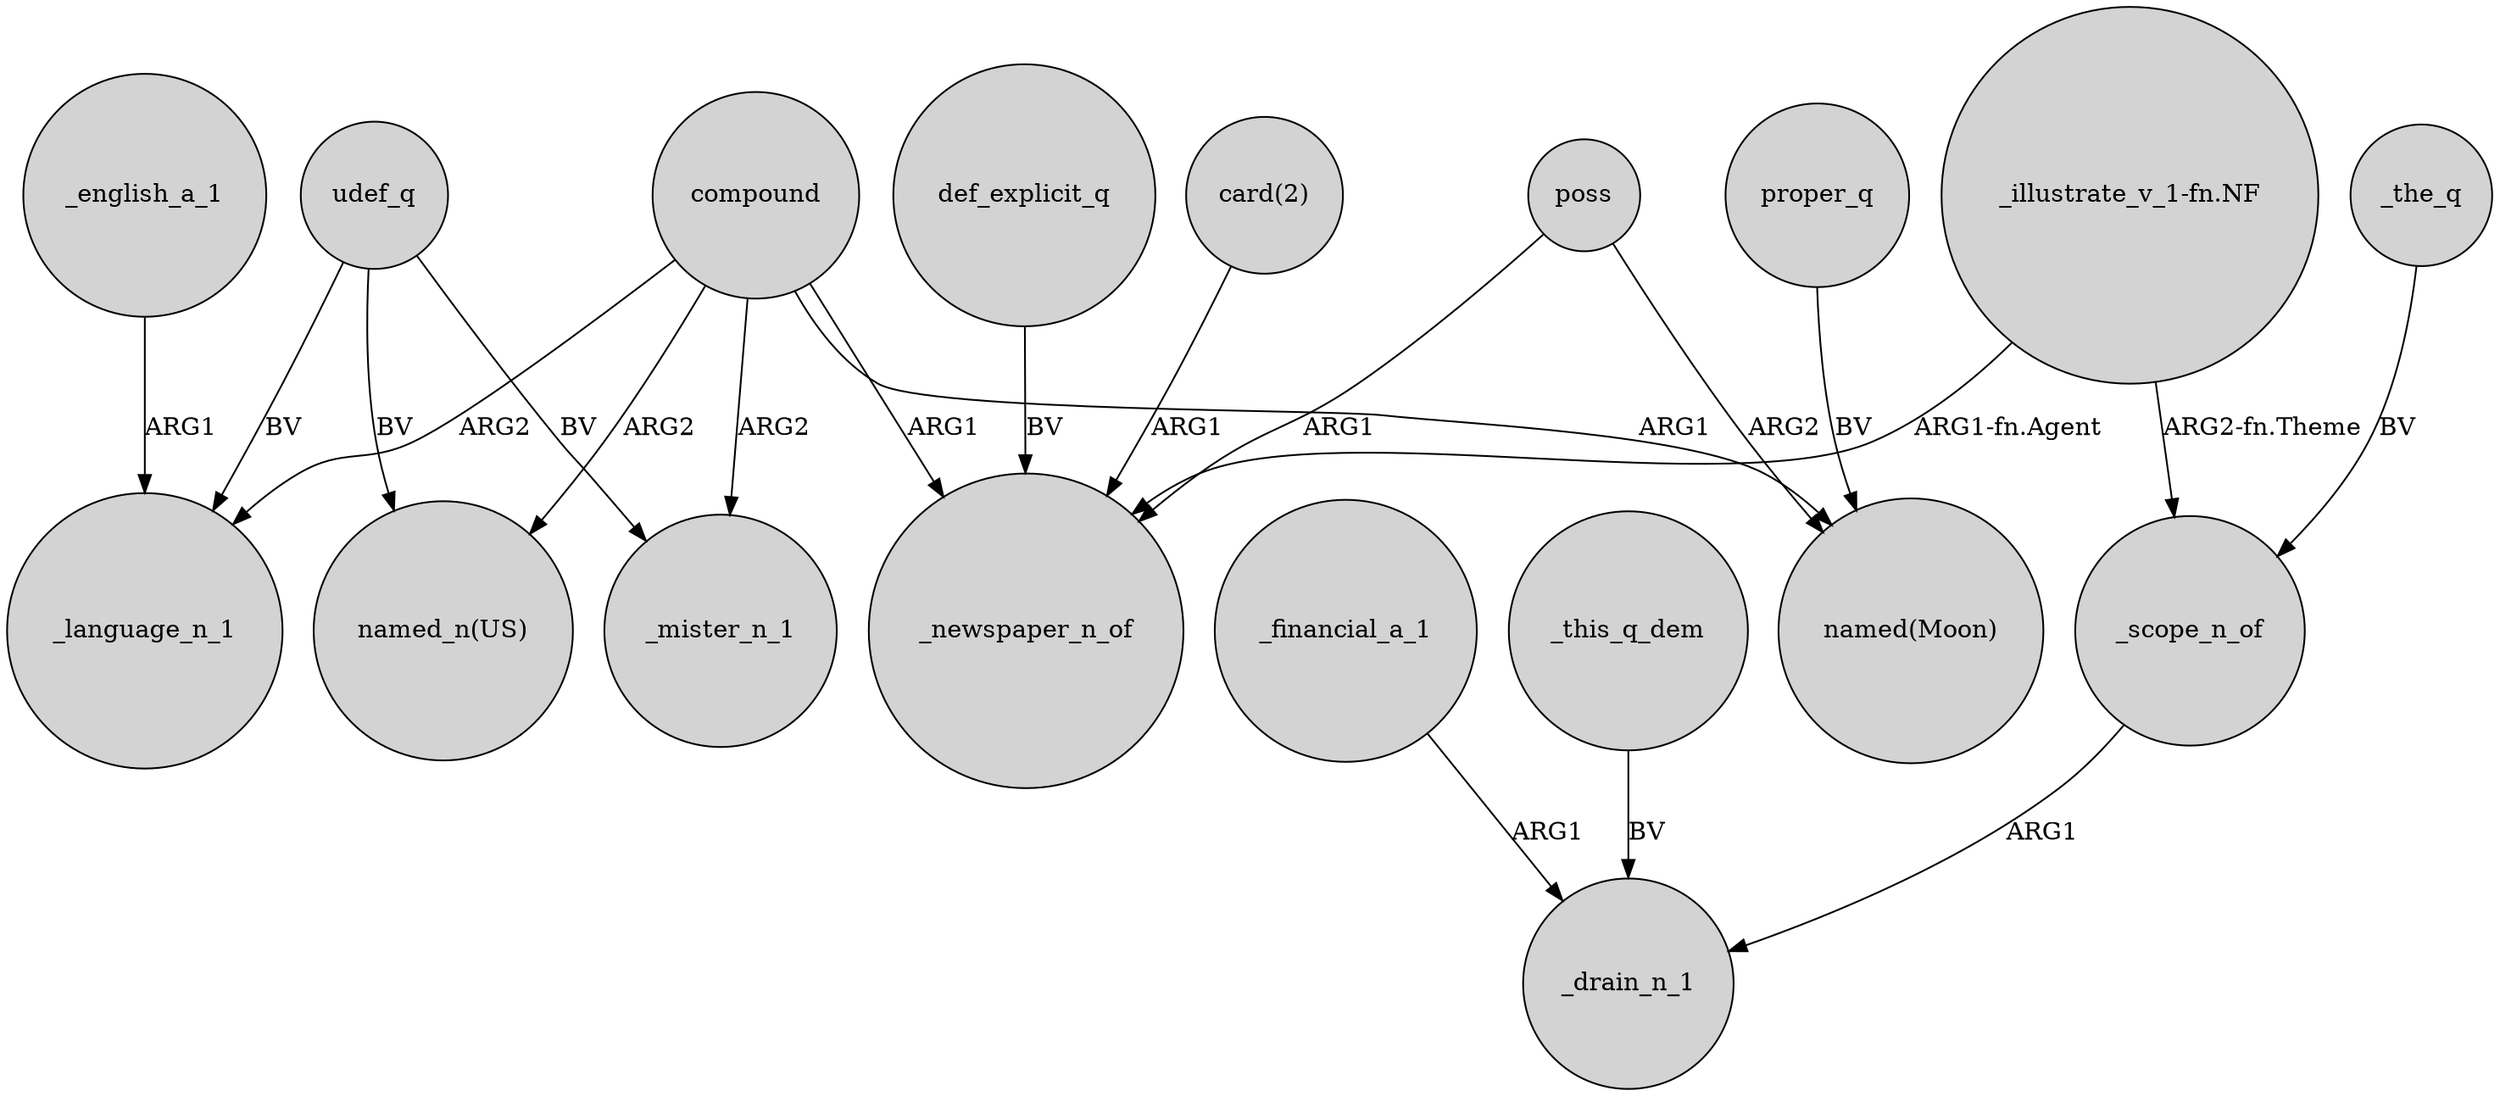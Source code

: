 digraph {
	node [shape=circle style=filled]
	compound -> _language_n_1 [label=ARG2]
	"_illustrate_v_1-fn.NF" -> _newspaper_n_of [label="ARG1-fn.Agent"]
	udef_q -> "named_n(US)" [label=BV]
	compound -> _mister_n_1 [label=ARG2]
	"card(2)" -> _newspaper_n_of [label=ARG1]
	udef_q -> _mister_n_1 [label=BV]
	compound -> "named(Moon)" [label=ARG1]
	_financial_a_1 -> _drain_n_1 [label=ARG1]
	poss -> "named(Moon)" [label=ARG2]
	_english_a_1 -> _language_n_1 [label=ARG1]
	compound -> "named_n(US)" [label=ARG2]
	udef_q -> _language_n_1 [label=BV]
	def_explicit_q -> _newspaper_n_of [label=BV]
	proper_q -> "named(Moon)" [label=BV]
	compound -> _newspaper_n_of [label=ARG1]
	_this_q_dem -> _drain_n_1 [label=BV]
	_the_q -> _scope_n_of [label=BV]
	"_illustrate_v_1-fn.NF" -> _scope_n_of [label="ARG2-fn.Theme"]
	_scope_n_of -> _drain_n_1 [label=ARG1]
	poss -> _newspaper_n_of [label=ARG1]
}
